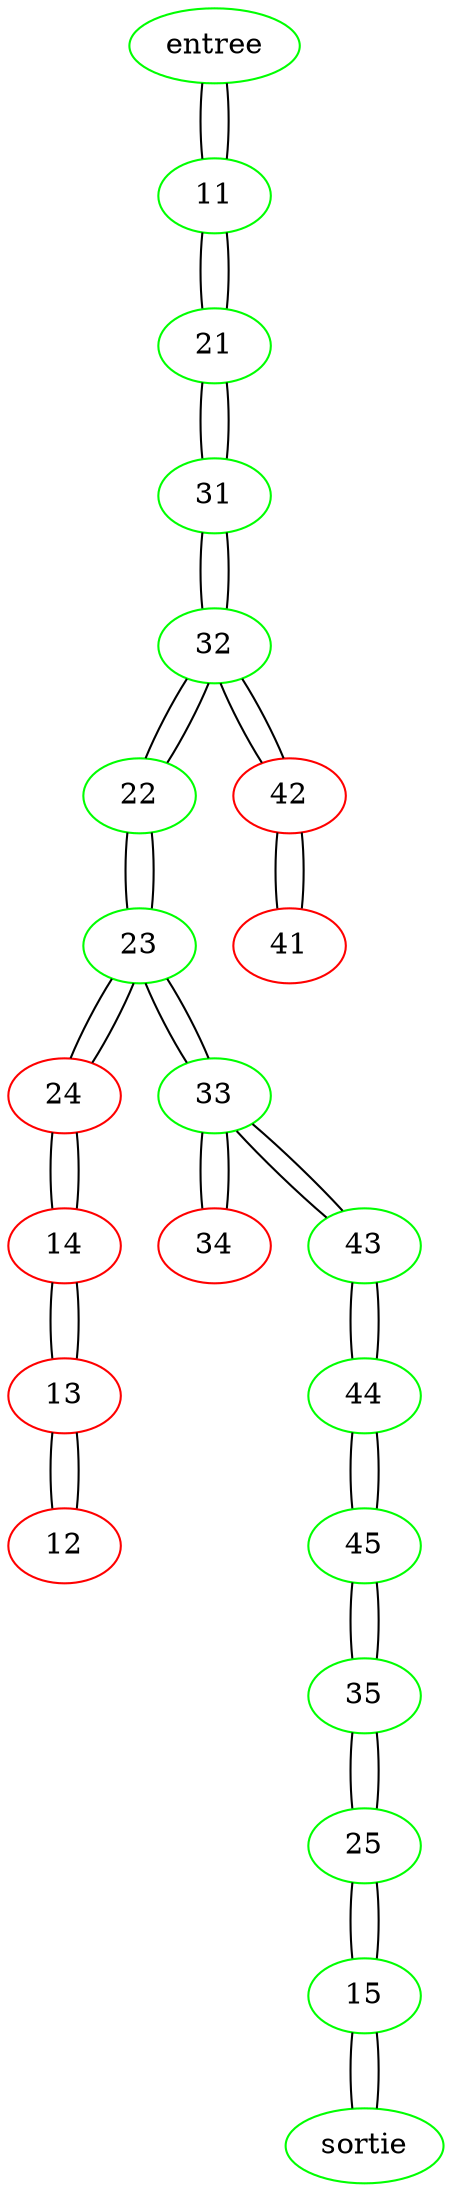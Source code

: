 graph {
entree [color=green]
sortie [color=green]
11 [color=green]
12 [color=red]
13 [color=red]
14 [color=red]
15 [color=green]
21 [color=green]
22 [color=green]
23 [color=green]
24 [color=red]
25 [color=green]
31 [color=green]
32 [color=green]
33 [color=green]
34 [color=red]
35 [color=green]
41 [color=red]
42 [color=red]
43 [color=green]
44 [color=green]
45 [color=green]
 entree -- 11
 sortie -- 15
 11 -- entree
 11 -- 21
 12 -- 13
 13 -- 12
 13 -- 14
 14 -- 13
 14 -- 24
 15 -- 25
 15 -- sortie
 21 -- 11
 21 -- 31
 22 -- 32
 22 -- 23
 23 -- 22
 23 -- 24
 23 -- 33
 24 -- 14
 24 -- 23
 25 -- 35
 25 -- 15
 31 -- 21
 31 -- 32
 32 -- 31
 32 -- 42
 32 -- 22
 33 -- 23
 33 -- 34
 33 -- 43
 34 -- 33
 35 -- 45
 35 -- 25
 41 -- 42
 42 -- 41
 42 -- 32
 43 -- 33
 43 -- 44
 44 -- 43
 44 -- 45
 45 -- 44
 45 -- 35
}
